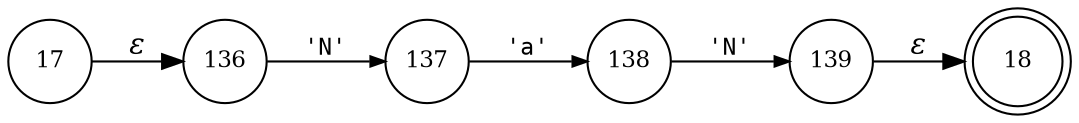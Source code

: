 digraph ATN {
rankdir=LR;
s18[fontsize=11, label="18", shape=doublecircle, fixedsize=true, width=.6];
s17[fontsize=11,label="17", shape=circle, fixedsize=true, width=.55, peripheries=1];
s136[fontsize=11,label="136", shape=circle, fixedsize=true, width=.55, peripheries=1];
s137[fontsize=11,label="137", shape=circle, fixedsize=true, width=.55, peripheries=1];
s138[fontsize=11,label="138", shape=circle, fixedsize=true, width=.55, peripheries=1];
s139[fontsize=11,label="139", shape=circle, fixedsize=true, width=.55, peripheries=1];
s17 -> s136 [fontname="Times-Italic", label="&epsilon;"];
s136 -> s137 [fontsize=11, fontname="Courier", arrowsize=.7, label = "'N'", arrowhead = normal];
s137 -> s138 [fontsize=11, fontname="Courier", arrowsize=.7, label = "'a'", arrowhead = normal];
s138 -> s139 [fontsize=11, fontname="Courier", arrowsize=.7, label = "'N'", arrowhead = normal];
s139 -> s18 [fontname="Times-Italic", label="&epsilon;"];
}